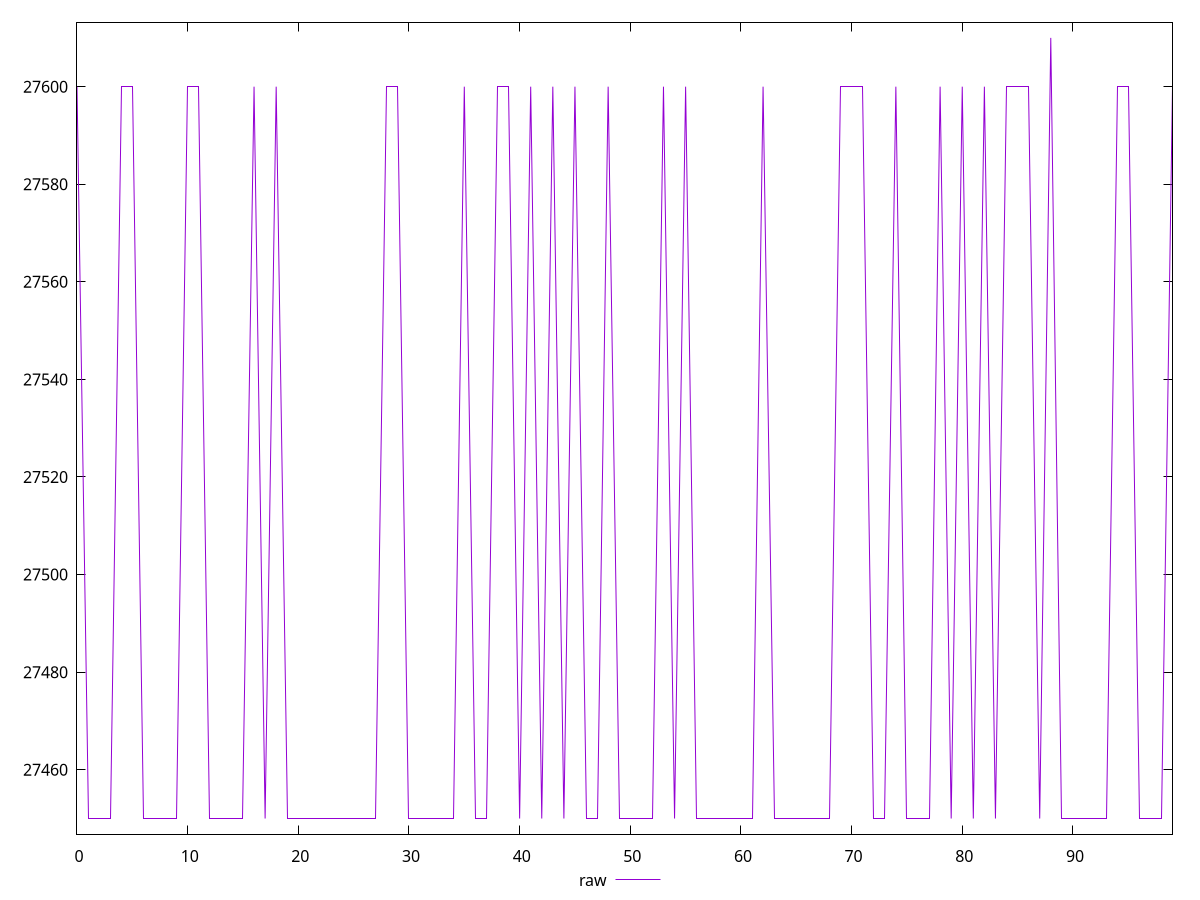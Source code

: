 reset

$raw <<EOF
0 27600
1 27450
2 27450
3 27450
4 27600
5 27600
6 27450
7 27450
8 27450
9 27450
10 27600
11 27600
12 27450
13 27450
14 27450
15 27450
16 27600
17 27450
18 27600
19 27450
20 27450
21 27450
22 27450
23 27450
24 27450
25 27450
26 27450
27 27450
28 27600
29 27600
30 27450
31 27450
32 27450
33 27450
34 27450
35 27600
36 27450
37 27450
38 27600
39 27600
40 27450
41 27600
42 27450
43 27600
44 27450
45 27600
46 27450
47 27450
48 27600
49 27450
50 27450
51 27450
52 27450
53 27600
54 27450
55 27600
56 27450
57 27450
58 27450
59 27450
60 27450
61 27450
62 27600
63 27450
64 27450
65 27450
66 27450
67 27450
68 27450
69 27600
70 27600
71 27600
72 27450
73 27450
74 27600
75 27450
76 27450
77 27450
78 27600
79 27450
80 27600
81 27450
82 27600
83 27450
84 27600
85 27600
86 27600
87 27450
88 27610
89 27450
90 27450
91 27450
92 27450
93 27450
94 27600
95 27600
96 27450
97 27450
98 27450
99 27600
EOF

set key outside below
set xrange [0:99]
set yrange [27446.8:27613.2]
set trange [27446.8:27613.2]
set terminal svg size 640, 500 enhanced background rgb 'white'
set output "report_00008_2021-01-22T20:58:29.167/uses-webp-images/samples/pages+cached+noadtech/raw/values.svg"

plot $raw title "raw" with line

reset
